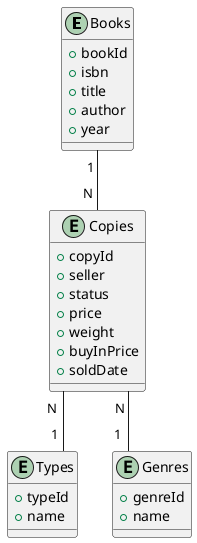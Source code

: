 @startuml Seller Antiquarian
skinparam linetype ortho

entity Books {
    + bookId
    + isbn
    + title
    + author
    + year
}

entity Copies {
    + copyId
    + seller
    + status
    + price
    + weight
    + buyInPrice
    + soldDate
}

entity Types {
    + typeId
    + name
}

entity Genres {
    + genreId
    + name
}

Books "1 " -- "N " Copies
Copies "N " -- "1  " Types
Copies "N  " -- "1 " Genres
@enduml
